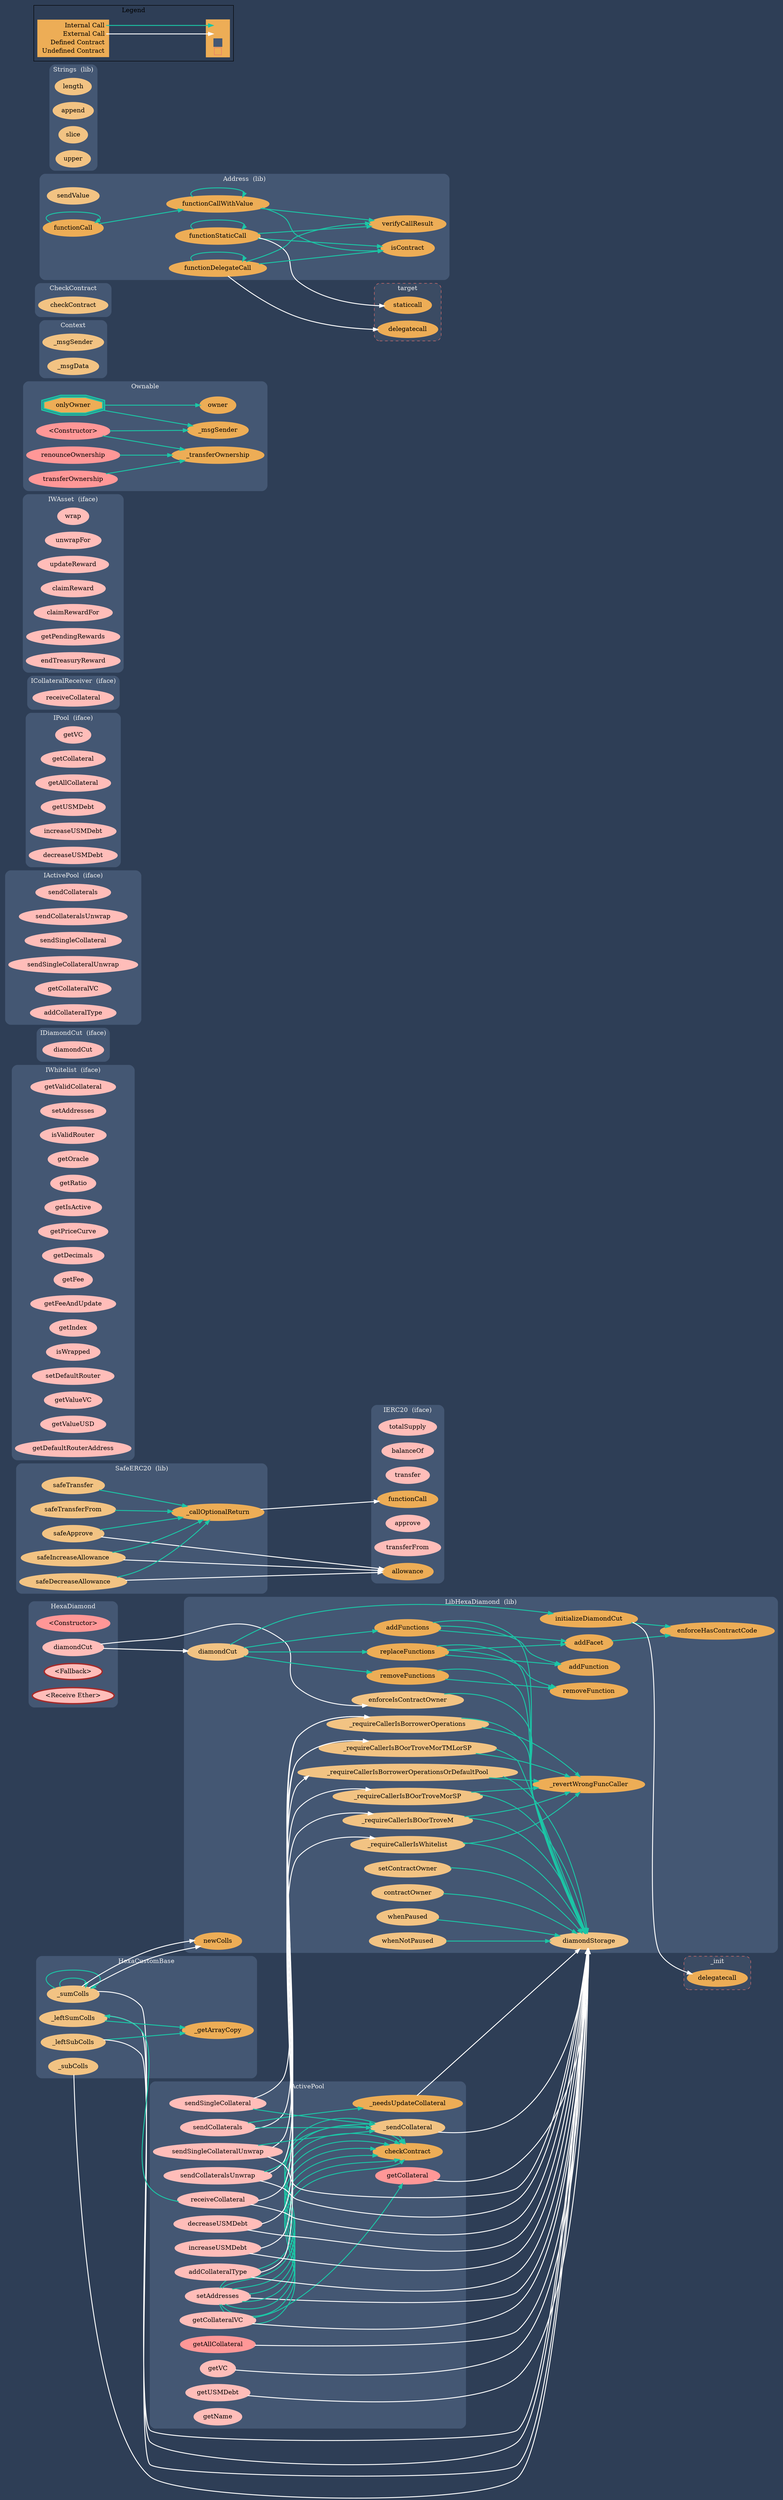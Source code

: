 digraph G {
  graph [ ratio = "auto", page = "100", compound =true, bgcolor = "#2e3e56" ];
  node [ style = "filled", fillcolor = "#edad56", color = "#edad56", penwidth =3 ];
  edge [ color = "#fcfcfc", penwidth =2, fontname = "helvetica Neue Ultra Light" ];
subgraph "clusterHexaDiamond" {
  graph [ label = "HexaDiamond", color = "#445773", fontcolor = "#f0f0f0", style = "rounded", bgcolor = "#445773" ];
  "HexaDiamond.<Constructor>" [ label = "<Constructor>", color = "#FF9797", fillcolor = "#FF9797" ];
  "HexaDiamond.diamondCut" [ label = "diamondCut", color = "#ffbdb9", fillcolor = "#ffbdb9" ];
  "HexaDiamond.<Fallback>" [ label = "<Fallback>", color = "brown", fillcolor = "#ffbdb9" ];
  "HexaDiamond.<Receive Ether>" [ label = "<Receive Ether>", color = "brown", fillcolor = "#ffbdb9" ];
}

subgraph "clusterHexaCustomBase" {
  graph [ label = "HexaCustomBase", color = "#445773", fontcolor = "#f0f0f0", style = "rounded", bgcolor = "#445773" ];
  "HexaCustomBase._sumColls" [ label = "_sumColls", color = "#f2c383", fillcolor = "#f2c383" ];
  "HexaCustomBase._leftSumColls" [ label = "_leftSumColls", color = "#f2c383", fillcolor = "#f2c383" ];
  "HexaCustomBase._leftSubColls" [ label = "_leftSubColls", color = "#f2c383", fillcolor = "#f2c383" ];
  "HexaCustomBase._subColls" [ label = "_subColls", color = "#f2c383", fillcolor = "#f2c383" ];
  "HexaCustomBase._getArrayCopy" [ label = "_getArrayCopy" ];
}

subgraph "clusterBaseMath" {
  graph [ label = "BaseMath", color = "#445773", fontcolor = "#f0f0f0", style = "rounded", bgcolor = "#445773" ];
}

subgraph "clusterIERC20" {
  graph [ label = "IERC20  (iface)", color = "#445773", fontcolor = "#f0f0f0", style = "rounded", bgcolor = "#445773" ];
  "IERC20.totalSupply" [ label = "totalSupply", color = "#ffbdb9", fillcolor = "#ffbdb9" ];
  "IERC20.balanceOf" [ label = "balanceOf", color = "#ffbdb9", fillcolor = "#ffbdb9" ];
  "IERC20.transfer" [ label = "transfer", color = "#ffbdb9", fillcolor = "#ffbdb9" ];
  "IERC20.allowance" [ label = "allowance" ];
  "IERC20.approve" [ label = "approve", color = "#ffbdb9", fillcolor = "#ffbdb9" ];
  "IERC20.transferFrom" [ label = "transferFrom", color = "#ffbdb9", fillcolor = "#ffbdb9" ];
  "IERC20.functionCall" [ label = "functionCall" ];
}

subgraph "clusterIWhitelist" {
  graph [ label = "IWhitelist  (iface)", color = "#445773", fontcolor = "#f0f0f0", style = "rounded", bgcolor = "#445773" ];
  "IWhitelist.getValidCollateral" [ label = "getValidCollateral", color = "#ffbdb9", fillcolor = "#ffbdb9" ];
  "IWhitelist.setAddresses" [ label = "setAddresses", color = "#ffbdb9", fillcolor = "#ffbdb9" ];
  "IWhitelist.isValidRouter" [ label = "isValidRouter", color = "#ffbdb9", fillcolor = "#ffbdb9" ];
  "IWhitelist.getOracle" [ label = "getOracle", color = "#ffbdb9", fillcolor = "#ffbdb9" ];
  "IWhitelist.getRatio" [ label = "getRatio", color = "#ffbdb9", fillcolor = "#ffbdb9" ];
  "IWhitelist.getIsActive" [ label = "getIsActive", color = "#ffbdb9", fillcolor = "#ffbdb9" ];
  "IWhitelist.getPriceCurve" [ label = "getPriceCurve", color = "#ffbdb9", fillcolor = "#ffbdb9" ];
  "IWhitelist.getDecimals" [ label = "getDecimals", color = "#ffbdb9", fillcolor = "#ffbdb9" ];
  "IWhitelist.getFee" [ label = "getFee", color = "#ffbdb9", fillcolor = "#ffbdb9" ];
  "IWhitelist.getFeeAndUpdate" [ label = "getFeeAndUpdate", color = "#ffbdb9", fillcolor = "#ffbdb9" ];
  "IWhitelist.getIndex" [ label = "getIndex", color = "#ffbdb9", fillcolor = "#ffbdb9" ];
  "IWhitelist.isWrapped" [ label = "isWrapped", color = "#ffbdb9", fillcolor = "#ffbdb9" ];
  "IWhitelist.setDefaultRouter" [ label = "setDefaultRouter", color = "#ffbdb9", fillcolor = "#ffbdb9" ];
  "IWhitelist.getValueVC" [ label = "getValueVC", color = "#ffbdb9", fillcolor = "#ffbdb9" ];
  "IWhitelist.getValueUSD" [ label = "getValueUSD", color = "#ffbdb9", fillcolor = "#ffbdb9" ];
  "IWhitelist.getDefaultRouterAddress" [ label = "getDefaultRouterAddress", color = "#ffbdb9", fillcolor = "#ffbdb9" ];
}

subgraph "clusterLibHexaDiamond" {
  graph [ label = "LibHexaDiamond  (lib)", color = "#445773", fontcolor = "#f0f0f0", style = "rounded", bgcolor = "#445773" ];
  "LibHexaDiamond.enforceIsContractOwner" [ label = "enforceIsContractOwner", color = "#f2c383", fillcolor = "#f2c383" ];
  "LibHexaDiamond.diamondCut" [ label = "diamondCut", color = "#f2c383", fillcolor = "#f2c383" ];
  "LibHexaDiamond.diamondStorage" [ label = "diamondStorage", color = "#f2c383", fillcolor = "#f2c383" ];
  "LibHexaDiamond.newColls" [ label = "newColls" ];
  "LibHexaDiamond.setContractOwner" [ label = "setContractOwner", color = "#f2c383", fillcolor = "#f2c383" ];
  "LibHexaDiamond.contractOwner" [ label = "contractOwner", color = "#f2c383", fillcolor = "#f2c383" ];
  "LibHexaDiamond.whenPaused" [ label = "whenPaused", color = "#f2c383", fillcolor = "#f2c383" ];
  "LibHexaDiamond.whenNotPaused" [ label = "whenNotPaused", color = "#f2c383", fillcolor = "#f2c383" ];
  "LibHexaDiamond.addFunctions" [ label = "addFunctions" ];
  "LibHexaDiamond.replaceFunctions" [ label = "replaceFunctions" ];
  "LibHexaDiamond.removeFunctions" [ label = "removeFunctions" ];
  "LibHexaDiamond.addFacet" [ label = "addFacet" ];
  "LibHexaDiamond.addFunction" [ label = "addFunction" ];
  "LibHexaDiamond.removeFunction" [ label = "removeFunction" ];
  "LibHexaDiamond.initializeDiamondCut" [ label = "initializeDiamondCut" ];
  "LibHexaDiamond.enforceHasContractCode" [ label = "enforceHasContractCode" ];
  "LibHexaDiamond._requireCallerIsBOorTroveMorTMLorSP" [ label = "_requireCallerIsBOorTroveMorTMLorSP", color = "#f2c383", fillcolor = "#f2c383" ];
  "LibHexaDiamond._requireCallerIsBorrowerOperationsOrDefaultPool" [ label = "_requireCallerIsBorrowerOperationsOrDefaultPool", color = "#f2c383", fillcolor = "#f2c383" ];
  "LibHexaDiamond._requireCallerIsBorrowerOperations" [ label = "_requireCallerIsBorrowerOperations", color = "#f2c383", fillcolor = "#f2c383" ];
  "LibHexaDiamond._requireCallerIsBOorTroveMorSP" [ label = "_requireCallerIsBOorTroveMorSP", color = "#f2c383", fillcolor = "#f2c383" ];
  "LibHexaDiamond._requireCallerIsBOorTroveM" [ label = "_requireCallerIsBOorTroveM", color = "#f2c383", fillcolor = "#f2c383" ];
  "LibHexaDiamond._requireCallerIsWhitelist" [ label = "_requireCallerIsWhitelist", color = "#f2c383", fillcolor = "#f2c383" ];
  "LibHexaDiamond._revertWrongFuncCaller" [ label = "_revertWrongFuncCaller" ];
}

subgraph "clusterIDiamondCut" {
  graph [ label = "IDiamondCut  (iface)", color = "#445773", fontcolor = "#f0f0f0", style = "rounded", bgcolor = "#445773" ];
  "IDiamondCut.diamondCut" [ label = "diamondCut", color = "#ffbdb9", fillcolor = "#ffbdb9" ];
}

subgraph "clusterActivePool" {
  graph [ label = "ActivePool", color = "#445773", fontcolor = "#f0f0f0", style = "rounded", bgcolor = "#445773" ];
  "ActivePool.setAddresses" [ label = "setAddresses", color = "#ffbdb9", fillcolor = "#ffbdb9" ];
  "ActivePool.getCollateral" [ label = "getCollateral", color = "#FF9797", fillcolor = "#FF9797" ];
  "ActivePool.getAllCollateral" [ label = "getAllCollateral", color = "#FF9797", fillcolor = "#FF9797" ];
  "ActivePool.getCollateralVC" [ label = "getCollateralVC", color = "#ffbdb9", fillcolor = "#ffbdb9" ];
  "ActivePool.getVC" [ label = "getVC", color = "#ffbdb9", fillcolor = "#ffbdb9" ];
  "ActivePool.getUSMDebt" [ label = "getUSMDebt", color = "#ffbdb9", fillcolor = "#ffbdb9" ];
  "ActivePool._sendCollateral" [ label = "_sendCollateral", color = "#f2c383", fillcolor = "#f2c383" ];
  "ActivePool.sendCollaterals" [ label = "sendCollaterals", color = "#ffbdb9", fillcolor = "#ffbdb9" ];
  "ActivePool.sendCollateralsUnwrap" [ label = "sendCollateralsUnwrap", color = "#ffbdb9", fillcolor = "#ffbdb9" ];
  "ActivePool.sendSingleCollateral" [ label = "sendSingleCollateral", color = "#ffbdb9", fillcolor = "#ffbdb9" ];
  "ActivePool.sendSingleCollateralUnwrap" [ label = "sendSingleCollateralUnwrap", color = "#ffbdb9", fillcolor = "#ffbdb9" ];
  "ActivePool._needsUpdateCollateral" [ label = "_needsUpdateCollateral" ];
  "ActivePool.increaseUSMDebt" [ label = "increaseUSMDebt", color = "#ffbdb9", fillcolor = "#ffbdb9" ];
  "ActivePool.decreaseUSMDebt" [ label = "decreaseUSMDebt", color = "#ffbdb9", fillcolor = "#ffbdb9" ];
  "ActivePool.receiveCollateral" [ label = "receiveCollateral", color = "#ffbdb9", fillcolor = "#ffbdb9" ];
  "ActivePool.addCollateralType" [ label = "addCollateralType", color = "#ffbdb9", fillcolor = "#ffbdb9" ];
  "ActivePool.getName" [ label = "getName", color = "#ffbdb9", fillcolor = "#ffbdb9" ];
  "ActivePool.checkContract" [ label = "checkContract" ];
}

subgraph "clusterIActivePool" {
  graph [ label = "IActivePool  (iface)", color = "#445773", fontcolor = "#f0f0f0", style = "rounded", bgcolor = "#445773" ];
  "IActivePool.sendCollaterals" [ label = "sendCollaterals", color = "#ffbdb9", fillcolor = "#ffbdb9" ];
  "IActivePool.sendCollateralsUnwrap" [ label = "sendCollateralsUnwrap", color = "#ffbdb9", fillcolor = "#ffbdb9" ];
  "IActivePool.sendSingleCollateral" [ label = "sendSingleCollateral", color = "#ffbdb9", fillcolor = "#ffbdb9" ];
  "IActivePool.sendSingleCollateralUnwrap" [ label = "sendSingleCollateralUnwrap", color = "#ffbdb9", fillcolor = "#ffbdb9" ];
  "IActivePool.getCollateralVC" [ label = "getCollateralVC", color = "#ffbdb9", fillcolor = "#ffbdb9" ];
  "IActivePool.addCollateralType" [ label = "addCollateralType", color = "#ffbdb9", fillcolor = "#ffbdb9" ];
}

subgraph "clusterIPool" {
  graph [ label = "IPool  (iface)", color = "#445773", fontcolor = "#f0f0f0", style = "rounded", bgcolor = "#445773" ];
  "IPool.getVC" [ label = "getVC", color = "#ffbdb9", fillcolor = "#ffbdb9" ];
  "IPool.getCollateral" [ label = "getCollateral", color = "#ffbdb9", fillcolor = "#ffbdb9" ];
  "IPool.getAllCollateral" [ label = "getAllCollateral", color = "#ffbdb9", fillcolor = "#ffbdb9" ];
  "IPool.getUSMDebt" [ label = "getUSMDebt", color = "#ffbdb9", fillcolor = "#ffbdb9" ];
  "IPool.increaseUSMDebt" [ label = "increaseUSMDebt", color = "#ffbdb9", fillcolor = "#ffbdb9" ];
  "IPool.decreaseUSMDebt" [ label = "decreaseUSMDebt", color = "#ffbdb9", fillcolor = "#ffbdb9" ];
}

subgraph "clusterICollateralReceiver" {
  graph [ label = "ICollateralReceiver  (iface)", color = "#445773", fontcolor = "#f0f0f0", style = "rounded", bgcolor = "#445773" ];
  "ICollateralReceiver.receiveCollateral" [ label = "receiveCollateral", color = "#ffbdb9", fillcolor = "#ffbdb9" ];
}

subgraph "clusterIWAsset" {
  graph [ label = "IWAsset  (iface)", color = "#445773", fontcolor = "#f0f0f0", style = "rounded", bgcolor = "#445773" ];
  "IWAsset.wrap" [ label = "wrap", color = "#ffbdb9", fillcolor = "#ffbdb9" ];
  "IWAsset.unwrapFor" [ label = "unwrapFor", color = "#ffbdb9", fillcolor = "#ffbdb9" ];
  "IWAsset.updateReward" [ label = "updateReward", color = "#ffbdb9", fillcolor = "#ffbdb9" ];
  "IWAsset.claimReward" [ label = "claimReward", color = "#ffbdb9", fillcolor = "#ffbdb9" ];
  "IWAsset.claimRewardFor" [ label = "claimRewardFor", color = "#ffbdb9", fillcolor = "#ffbdb9" ];
  "IWAsset.getPendingRewards" [ label = "getPendingRewards", color = "#ffbdb9", fillcolor = "#ffbdb9" ];
  "IWAsset.endTreasuryReward" [ label = "endTreasuryReward", color = "#ffbdb9", fillcolor = "#ffbdb9" ];
}

subgraph "clusterOwnable" {
  graph [ label = "Ownable", color = "#445773", fontcolor = "#f0f0f0", style = "rounded", bgcolor = "#445773" ];
  "Ownable.<Constructor>" [ label = "<Constructor>", color = "#FF9797", fillcolor = "#FF9797" ];
  "Ownable.owner" [ label = "owner" ];
  "Ownable.onlyOwner" [ label = "onlyOwner", color = "#1bc6a6", shape =doubleoctagon ];
  "Ownable.renounceOwnership" [ label = "renounceOwnership", color = "#FF9797", fillcolor = "#FF9797" ];
  "Ownable.transferOwnership" [ label = "transferOwnership", color = "#FF9797", fillcolor = "#FF9797" ];
  "Ownable._transferOwnership" [ label = "_transferOwnership" ];
  "Ownable._msgSender" [ label = "_msgSender" ];
}

subgraph "clusterContext" {
  graph [ label = "Context", color = "#445773", fontcolor = "#f0f0f0", style = "rounded", bgcolor = "#445773" ];
  "Context._msgSender" [ label = "_msgSender", color = "#f2c383", fillcolor = "#f2c383" ];
  "Context._msgData" [ label = "_msgData", color = "#f2c383", fillcolor = "#f2c383" ];
}

subgraph "clusterCheckContract" {
  graph [ label = "CheckContract", color = "#445773", fontcolor = "#f0f0f0", style = "rounded", bgcolor = "#445773" ];
  "CheckContract.checkContract" [ label = "checkContract", color = "#f2c383", fillcolor = "#f2c383" ];
}

subgraph "clusterSafeERC20" {
  graph [ label = "SafeERC20  (lib)", color = "#445773", fontcolor = "#f0f0f0", style = "rounded", bgcolor = "#445773" ];
  "SafeERC20.safeTransfer" [ label = "safeTransfer", color = "#f2c383", fillcolor = "#f2c383" ];
  "SafeERC20.safeTransferFrom" [ label = "safeTransferFrom", color = "#f2c383", fillcolor = "#f2c383" ];
  "SafeERC20.safeApprove" [ label = "safeApprove", color = "#f2c383", fillcolor = "#f2c383" ];
  "SafeERC20.safeIncreaseAllowance" [ label = "safeIncreaseAllowance", color = "#f2c383", fillcolor = "#f2c383" ];
  "SafeERC20.safeDecreaseAllowance" [ label = "safeDecreaseAllowance", color = "#f2c383", fillcolor = "#f2c383" ];
  "SafeERC20._callOptionalReturn" [ label = "_callOptionalReturn" ];
}

subgraph "clusterAddress" {
  graph [ label = "Address  (lib)", color = "#445773", fontcolor = "#f0f0f0", style = "rounded", bgcolor = "#445773" ];
  "Address.isContract" [ label = "isContract" ];
  "Address.sendValue" [ label = "sendValue", color = "#f2c383", fillcolor = "#f2c383" ];
  "Address.functionCall" [ label = "functionCall" ];
  "Address.functionCallWithValue" [ label = "functionCallWithValue" ];
  "Address.functionStaticCall" [ label = "functionStaticCall" ];
  "Address.functionDelegateCall" [ label = "functionDelegateCall" ];
  "Address.verifyCallResult" [ label = "verifyCallResult" ];
}

subgraph "clusterStrings" {
  graph [ label = "Strings  (lib)", color = "#445773", fontcolor = "#f0f0f0", style = "rounded", bgcolor = "#445773" ];
  "Strings.length" [ label = "length", color = "#f2c383", fillcolor = "#f2c383" ];
  "Strings.append" [ label = "append", color = "#f2c383", fillcolor = "#f2c383" ];
  "Strings.slice" [ label = "slice", color = "#f2c383", fillcolor = "#f2c383" ];
  "Strings.upper" [ label = "upper", color = "#f2c383", fillcolor = "#f2c383" ];
}

subgraph "cluster_init" {
  graph [ label = "_init", color = "#e8726d", fontcolor = "#f0f0f0", style = "rounded,dashed", bgcolor = "#3b4b63" ];
  "_init.delegatecall" [ label = "delegatecall" ];
}

subgraph "clustertarget" {
  graph [ label = "target", color = "#e8726d", fontcolor = "#f0f0f0", style = "rounded,dashed", bgcolor = "#3b4b63" ];
  "target.staticcall" [ label = "staticcall" ];
  "target.delegatecall" [ label = "delegatecall" ];
}

  "HexaDiamond.diamondCut";
  "LibHexaDiamond.enforceIsContractOwner";
  "LibHexaDiamond.diamondCut";
  "HexaCustomBase._sumColls";
  "LibHexaDiamond.diamondStorage";
  "LibHexaDiamond.newColls";
  "HexaCustomBase._leftSumColls";
  "HexaCustomBase._getArrayCopy";
  "HexaCustomBase._leftSubColls";
  "HexaCustomBase._subColls";
  "LibHexaDiamond.setContractOwner";
  "LibHexaDiamond.contractOwner";
  "LibHexaDiamond.whenPaused";
  "LibHexaDiamond.whenNotPaused";
  "LibHexaDiamond.addFunctions";
  "LibHexaDiamond.replaceFunctions";
  "LibHexaDiamond.removeFunctions";
  "LibHexaDiamond.initializeDiamondCut";
  "LibHexaDiamond.addFacet";
  "LibHexaDiamond.addFunction";
  "LibHexaDiamond.removeFunction";
  "LibHexaDiamond.enforceHasContractCode";
  "_init.delegatecall";
  "LibHexaDiamond._requireCallerIsBOorTroveMorTMLorSP";
  "LibHexaDiamond._revertWrongFuncCaller";
  "LibHexaDiamond._requireCallerIsBorrowerOperationsOrDefaultPool";
  "LibHexaDiamond._requireCallerIsBorrowerOperations";
  "LibHexaDiamond._requireCallerIsBOorTroveMorSP";
  "LibHexaDiamond._requireCallerIsBOorTroveM";
  "LibHexaDiamond._requireCallerIsWhitelist";
  "ActivePool.setAddresses";
  "ActivePool.checkContract";
  "ActivePool.getCollateral";
  "ActivePool.getAllCollateral";
  "ActivePool.getCollateralVC";
  "ActivePool.getVC";
  "ActivePool.getUSMDebt";
  "ActivePool._sendCollateral";
  "ActivePool.sendCollaterals";
  "ActivePool._needsUpdateCollateral";
  "ActivePool.sendCollateralsUnwrap";
  "ActivePool.sendSingleCollateral";
  "ActivePool.sendSingleCollateralUnwrap";
  "ActivePool.increaseUSMDebt";
  "ActivePool.decreaseUSMDebt";
  "ActivePool.receiveCollateral";
  "ActivePool.addCollateralType";
  "Ownable.<Constructor>";
  "Ownable._transferOwnership";
  "Ownable._msgSender";
  "Ownable.onlyOwner";
  "Ownable.owner";
  "Ownable.renounceOwnership";
  "Ownable.transferOwnership";
  "SafeERC20.safeTransfer";
  "SafeERC20._callOptionalReturn";
  "SafeERC20.safeTransferFrom";
  "SafeERC20.safeApprove";
  "IERC20.allowance";
  "SafeERC20.safeIncreaseAllowance";
  "SafeERC20.safeDecreaseAllowance";
  "IERC20.functionCall";
  "Address.functionCall";
  "Address.functionCallWithValue";
  "Address.isContract";
  "Address.verifyCallResult";
  "Address.functionStaticCall";
  "target.staticcall";
  "Address.functionDelegateCall";
  "target.delegatecall";
  "HexaDiamond.diamondCut" -> "LibHexaDiamond.enforceIsContractOwner" [ color = "white" ];
  "HexaDiamond.diamondCut" -> "LibHexaDiamond.diamondCut" [ color = "white" ];
  "HexaCustomBase._sumColls" -> "LibHexaDiamond.diamondStorage" [ color = "white" ];
  "HexaCustomBase._sumColls" -> "LibHexaDiamond.newColls" [ color = "white" ];
  "HexaCustomBase._sumColls" -> "HexaCustomBase._sumColls" [ color = "#1bc6a6" ];
  "HexaCustomBase._sumColls" -> "LibHexaDiamond.newColls" [ color = "white" ];
  "HexaCustomBase._sumColls" -> "HexaCustomBase._sumColls" [ color = "#1bc6a6" ];
  "HexaCustomBase._leftSumColls" -> "HexaCustomBase._getArrayCopy" [ color = "#1bc6a6" ];
  "HexaCustomBase._leftSumColls" -> "LibHexaDiamond.diamondStorage" [ color = "white" ];
  "HexaCustomBase._leftSubColls" -> "HexaCustomBase._getArrayCopy" [ color = "#1bc6a6" ];
  "HexaCustomBase._leftSubColls" -> "LibHexaDiamond.diamondStorage" [ color = "white" ];
  "HexaCustomBase._subColls" -> "LibHexaDiamond.diamondStorage" [ color = "white" ];
  "LibHexaDiamond.setContractOwner" -> "LibHexaDiamond.diamondStorage" [ color = "#1bc6a6" ];
  "LibHexaDiamond.contractOwner" -> "LibHexaDiamond.diamondStorage" [ color = "#1bc6a6" ];
  "LibHexaDiamond.enforceIsContractOwner" -> "LibHexaDiamond.diamondStorage" [ color = "#1bc6a6" ];
  "LibHexaDiamond.whenPaused" -> "LibHexaDiamond.diamondStorage" [ color = "#1bc6a6" ];
  "LibHexaDiamond.whenNotPaused" -> "LibHexaDiamond.diamondStorage" [ color = "#1bc6a6" ];
  "LibHexaDiamond.diamondCut" -> "LibHexaDiamond.addFunctions" [ color = "#1bc6a6" ];
  "LibHexaDiamond.diamondCut" -> "LibHexaDiamond.replaceFunctions" [ color = "#1bc6a6" ];
  "LibHexaDiamond.diamondCut" -> "LibHexaDiamond.removeFunctions" [ color = "#1bc6a6" ];
  "LibHexaDiamond.diamondCut" -> "LibHexaDiamond.initializeDiamondCut" [ color = "#1bc6a6" ];
  "LibHexaDiamond.addFunctions" -> "LibHexaDiamond.diamondStorage" [ color = "#1bc6a6" ];
  "LibHexaDiamond.addFunctions" -> "LibHexaDiamond.addFacet" [ color = "#1bc6a6" ];
  "LibHexaDiamond.addFunctions" -> "LibHexaDiamond.addFunction" [ color = "#1bc6a6" ];
  "LibHexaDiamond.replaceFunctions" -> "LibHexaDiamond.diamondStorage" [ color = "#1bc6a6" ];
  "LibHexaDiamond.replaceFunctions" -> "LibHexaDiamond.addFacet" [ color = "#1bc6a6" ];
  "LibHexaDiamond.replaceFunctions" -> "LibHexaDiamond.removeFunction" [ color = "#1bc6a6" ];
  "LibHexaDiamond.replaceFunctions" -> "LibHexaDiamond.addFunction" [ color = "#1bc6a6" ];
  "LibHexaDiamond.removeFunctions" -> "LibHexaDiamond.diamondStorage" [ color = "#1bc6a6" ];
  "LibHexaDiamond.removeFunctions" -> "LibHexaDiamond.removeFunction" [ color = "#1bc6a6" ];
  "LibHexaDiamond.addFacet" -> "LibHexaDiamond.enforceHasContractCode" [ color = "#1bc6a6" ];
  "LibHexaDiamond.initializeDiamondCut" -> "LibHexaDiamond.enforceHasContractCode" [ color = "#1bc6a6" ];
  "LibHexaDiamond.initializeDiamondCut" -> "_init.delegatecall" [ color = "white" ];
  "LibHexaDiamond._requireCallerIsBOorTroveMorTMLorSP" -> "LibHexaDiamond.diamondStorage" [ color = "#1bc6a6" ];
  "LibHexaDiamond._requireCallerIsBOorTroveMorTMLorSP" -> "LibHexaDiamond._revertWrongFuncCaller" [ color = "#1bc6a6" ];
  "LibHexaDiamond._requireCallerIsBorrowerOperationsOrDefaultPool" -> "LibHexaDiamond.diamondStorage" [ color = "#1bc6a6" ];
  "LibHexaDiamond._requireCallerIsBorrowerOperationsOrDefaultPool" -> "LibHexaDiamond._revertWrongFuncCaller" [ color = "#1bc6a6" ];
  "LibHexaDiamond._requireCallerIsBorrowerOperations" -> "LibHexaDiamond.diamondStorage" [ color = "#1bc6a6" ];
  "LibHexaDiamond._requireCallerIsBorrowerOperations" -> "LibHexaDiamond._revertWrongFuncCaller" [ color = "#1bc6a6" ];
  "LibHexaDiamond._requireCallerIsBOorTroveMorSP" -> "LibHexaDiamond.diamondStorage" [ color = "#1bc6a6" ];
  "LibHexaDiamond._requireCallerIsBOorTroveMorSP" -> "LibHexaDiamond._revertWrongFuncCaller" [ color = "#1bc6a6" ];
  "LibHexaDiamond._requireCallerIsBOorTroveM" -> "LibHexaDiamond.diamondStorage" [ color = "#1bc6a6" ];
  "LibHexaDiamond._requireCallerIsBOorTroveM" -> "LibHexaDiamond._revertWrongFuncCaller" [ color = "#1bc6a6" ];
  "LibHexaDiamond._requireCallerIsWhitelist" -> "LibHexaDiamond.diamondStorage" [ color = "#1bc6a6" ];
  "LibHexaDiamond._requireCallerIsWhitelist" -> "LibHexaDiamond._revertWrongFuncCaller" [ color = "#1bc6a6" ];
  "ActivePool.setAddresses" -> "ActivePool.checkContract" [ color = "#1bc6a6" ];
  "ActivePool.setAddresses" -> "ActivePool.checkContract" [ color = "#1bc6a6" ];
  "ActivePool.setAddresses" -> "ActivePool.checkContract" [ color = "#1bc6a6" ];
  "ActivePool.setAddresses" -> "ActivePool.checkContract" [ color = "#1bc6a6" ];
  "ActivePool.setAddresses" -> "ActivePool.checkContract" [ color = "#1bc6a6" ];
  "ActivePool.setAddresses" -> "ActivePool.checkContract" [ color = "#1bc6a6" ];
  "ActivePool.setAddresses" -> "ActivePool.checkContract" [ color = "#1bc6a6" ];
  "ActivePool.setAddresses" -> "ActivePool.checkContract" [ color = "#1bc6a6" ];
  "ActivePool.setAddresses" -> "LibHexaDiamond.diamondStorage" [ color = "white" ];
  "ActivePool.getCollateral" -> "LibHexaDiamond.diamondStorage" [ color = "white" ];
  "ActivePool.getAllCollateral" -> "LibHexaDiamond.diamondStorage" [ color = "white" ];
  "ActivePool.getCollateralVC" -> "LibHexaDiamond.diamondStorage" [ color = "white" ];
  "ActivePool.getCollateralVC" -> "ActivePool.getCollateral" [ color = "#1bc6a6" ];
  "ActivePool.getVC" -> "LibHexaDiamond.diamondStorage" [ color = "white" ];
  "ActivePool.getUSMDebt" -> "LibHexaDiamond.diamondStorage" [ color = "white" ];
  "ActivePool._sendCollateral" -> "LibHexaDiamond.diamondStorage" [ color = "white" ];
  "ActivePool.sendCollaterals" -> "LibHexaDiamond._requireCallerIsBOorTroveMorTMLorSP" [ color = "white" ];
  "ActivePool.sendCollaterals" -> "ActivePool._sendCollateral" [ color = "#1bc6a6" ];
  "ActivePool.sendCollaterals" -> "ActivePool._needsUpdateCollateral" [ color = "#1bc6a6" ];
  "ActivePool.sendCollateralsUnwrap" -> "LibHexaDiamond._requireCallerIsBOorTroveMorTMLorSP" [ color = "white" ];
  "ActivePool.sendCollateralsUnwrap" -> "LibHexaDiamond.diamondStorage" [ color = "white" ];
  "ActivePool.sendCollateralsUnwrap" -> "ActivePool._sendCollateral" [ color = "#1bc6a6" ];
  "ActivePool.sendSingleCollateral" -> "LibHexaDiamond._requireCallerIsBorrowerOperations" [ color = "white" ];
  "ActivePool.sendSingleCollateral" -> "ActivePool._sendCollateral" [ color = "#1bc6a6" ];
  "ActivePool.sendSingleCollateralUnwrap" -> "LibHexaDiamond._requireCallerIsBorrowerOperations" [ color = "white" ];
  "ActivePool.sendSingleCollateralUnwrap" -> "LibHexaDiamond.diamondStorage" [ color = "white" ];
  "ActivePool.sendSingleCollateralUnwrap" -> "ActivePool._sendCollateral" [ color = "#1bc6a6" ];
  "ActivePool._needsUpdateCollateral" -> "LibHexaDiamond.diamondStorage" [ color = "white" ];
  "ActivePool.increaseUSMDebt" -> "LibHexaDiamond._requireCallerIsBOorTroveM" [ color = "white" ];
  "ActivePool.increaseUSMDebt" -> "LibHexaDiamond.diamondStorage" [ color = "white" ];
  "ActivePool.decreaseUSMDebt" -> "LibHexaDiamond._requireCallerIsBOorTroveMorSP" [ color = "white" ];
  "ActivePool.decreaseUSMDebt" -> "LibHexaDiamond.diamondStorage" [ color = "white" ];
  "ActivePool.receiveCollateral" -> "LibHexaDiamond._requireCallerIsBorrowerOperationsOrDefaultPool" [ color = "white" ];
  "ActivePool.receiveCollateral" -> "LibHexaDiamond.diamondStorage" [ color = "white" ];
  "ActivePool.receiveCollateral" -> "HexaCustomBase._leftSumColls" [ color = "#1bc6a6" ];
  "ActivePool.addCollateralType" -> "LibHexaDiamond._requireCallerIsWhitelist" [ color = "white" ];
  "ActivePool.addCollateralType" -> "LibHexaDiamond.diamondStorage" [ color = "white" ];
  "Ownable.<Constructor>" -> "Ownable._transferOwnership" [ color = "#1bc6a6" ];
  "Ownable.<Constructor>" -> "Ownable._msgSender" [ color = "#1bc6a6" ];
  "Ownable.onlyOwner" -> "Ownable.owner" [ color = "#1bc6a6" ];
  "Ownable.onlyOwner" -> "Ownable._msgSender" [ color = "#1bc6a6" ];
  "Ownable.renounceOwnership" -> "Ownable._transferOwnership" [ color = "#1bc6a6" ];
  "Ownable.transferOwnership" -> "Ownable._transferOwnership" [ color = "#1bc6a6" ];
  "SafeERC20.safeTransfer" -> "SafeERC20._callOptionalReturn" [ color = "#1bc6a6" ];
  "SafeERC20.safeTransferFrom" -> "SafeERC20._callOptionalReturn" [ color = "#1bc6a6" ];
  "SafeERC20.safeApprove" -> "IERC20.allowance" [ color = "white" ];
  "SafeERC20.safeApprove" -> "SafeERC20._callOptionalReturn" [ color = "#1bc6a6" ];
  "SafeERC20.safeIncreaseAllowance" -> "IERC20.allowance" [ color = "white" ];
  "SafeERC20.safeIncreaseAllowance" -> "SafeERC20._callOptionalReturn" [ color = "#1bc6a6" ];
  "SafeERC20.safeDecreaseAllowance" -> "IERC20.allowance" [ color = "white" ];
  "SafeERC20.safeDecreaseAllowance" -> "SafeERC20._callOptionalReturn" [ color = "#1bc6a6" ];
  "SafeERC20._callOptionalReturn" -> "IERC20.functionCall" [ color = "white" ];
  "Address.functionCall" -> "Address.functionCall" [ color = "#1bc6a6" ];
  "Address.functionCall" -> "Address.functionCallWithValue" [ color = "#1bc6a6" ];
  "Address.functionCallWithValue" -> "Address.functionCallWithValue" [ color = "#1bc6a6" ];
  "Address.functionCallWithValue" -> "Address.isContract" [ color = "#1bc6a6" ];
  "Address.functionCallWithValue" -> "Address.verifyCallResult" [ color = "#1bc6a6" ];
  "Address.functionStaticCall" -> "Address.functionStaticCall" [ color = "#1bc6a6" ];
  "Address.functionStaticCall" -> "Address.isContract" [ color = "#1bc6a6" ];
  "Address.functionStaticCall" -> "target.staticcall" [ color = "white" ];
  "Address.functionStaticCall" -> "Address.verifyCallResult" [ color = "#1bc6a6" ];
  "Address.functionDelegateCall" -> "Address.functionDelegateCall" [ color = "#1bc6a6" ];
  "Address.functionDelegateCall" -> "Address.isContract" [ color = "#1bc6a6" ];
  "Address.functionDelegateCall" -> "target.delegatecall" [ color = "white" ];
  "Address.functionDelegateCall" -> "Address.verifyCallResult" [ color = "#1bc6a6" ];


rankdir=LR
node [shape=plaintext]
subgraph cluster_01 { 
label = "Legend";
key [label=<<table border="0" cellpadding="2" cellspacing="0" cellborder="0">
  <tr><td align="right" port="i1">Internal Call</td></tr>
  <tr><td align="right" port="i2">External Call</td></tr>
  <tr><td align="right" port="i3">Defined Contract</td></tr>
  <tr><td align="right" port="i4">Undefined Contract</td></tr>
  </table>>]
key2 [label=<<table border="0" cellpadding="2" cellspacing="0" cellborder="0">
  <tr><td port="i1">&nbsp;&nbsp;&nbsp;</td></tr>
  <tr><td port="i2">&nbsp;&nbsp;&nbsp;</td></tr>
  <tr><td port="i3" bgcolor="#445773">&nbsp;&nbsp;&nbsp;</td></tr>
  <tr><td port="i4">
    <table border="1" cellborder="0" cellspacing="0" cellpadding="7" color="#e8726d">
      <tr>
       <td></td>
      </tr>
     </table>
  </td></tr>
  </table>>]
key:i1:e -> key2:i1:w [color="#1bc6a6"]
key:i2:e -> key2:i2:w [color="white"]
}
}
